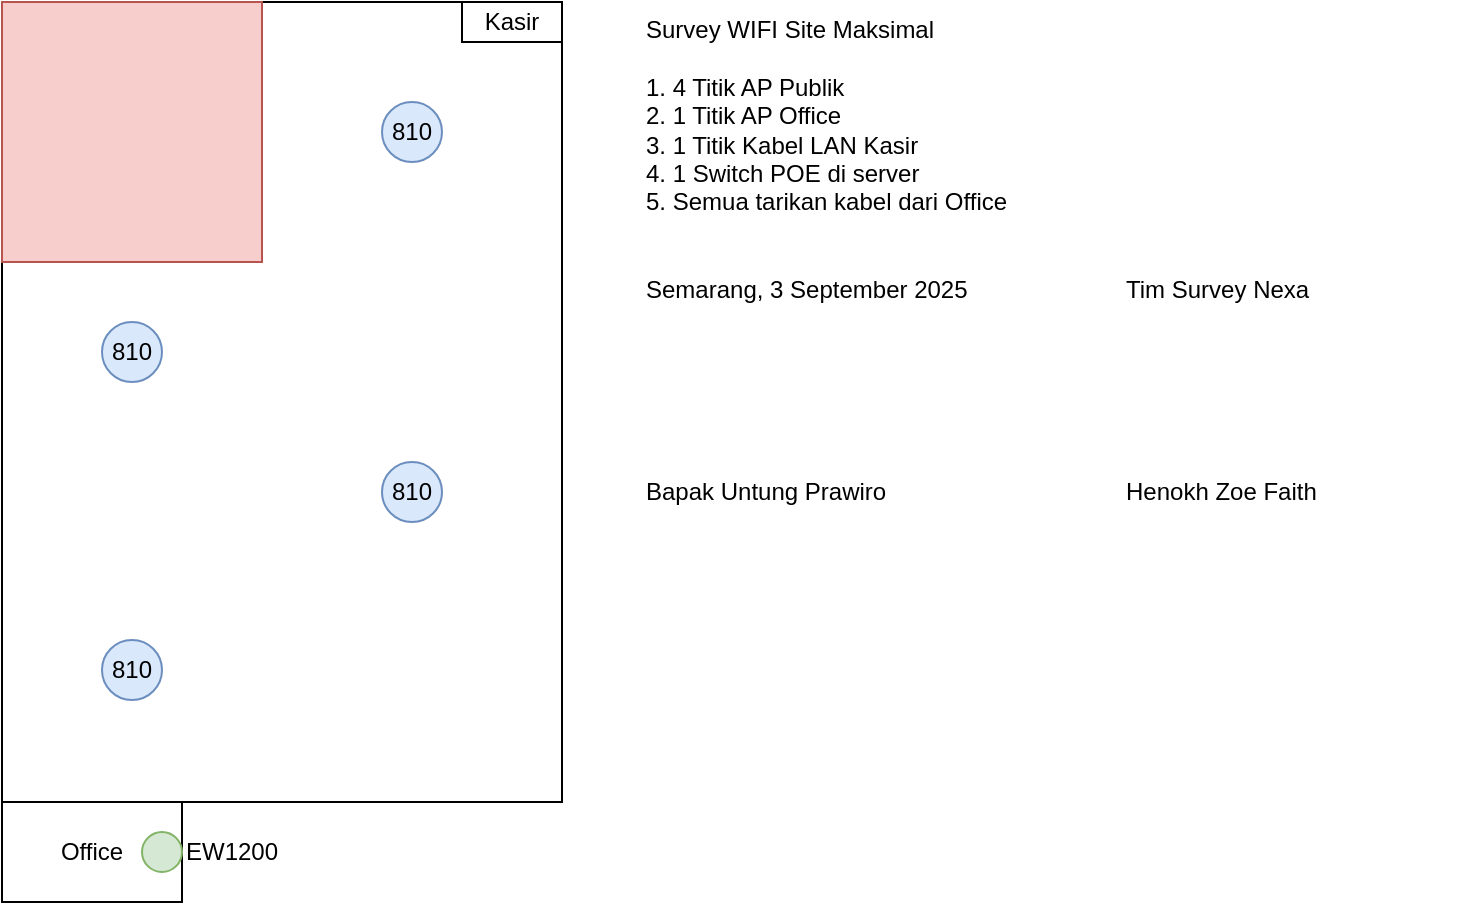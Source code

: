 <mxfile version="28.1.2">
  <diagram name="Page-1" id="RcM-BARpL1GyZL29gmBR">
    <mxGraphModel dx="658" dy="522" grid="1" gridSize="10" guides="1" tooltips="1" connect="1" arrows="1" fold="1" page="1" pageScale="1" pageWidth="1169" pageHeight="827" math="0" shadow="0">
      <root>
        <mxCell id="0" />
        <mxCell id="1" parent="0" />
        <mxCell id="BevosnqfY1JBNrieOy5a-1" value="" style="rounded=0;whiteSpace=wrap;html=1;" vertex="1" parent="1">
          <mxGeometry x="120" y="80" width="280" height="400" as="geometry" />
        </mxCell>
        <mxCell id="BevosnqfY1JBNrieOy5a-2" value="" style="rounded=0;whiteSpace=wrap;html=1;fillColor=#f8cecc;strokeColor=#b85450;" vertex="1" parent="1">
          <mxGeometry x="120" y="80" width="130" height="130" as="geometry" />
        </mxCell>
        <mxCell id="BevosnqfY1JBNrieOy5a-4" value="810" style="ellipse;whiteSpace=wrap;html=1;aspect=fixed;fillColor=#dae8fc;strokeColor=#6c8ebf;" vertex="1" parent="1">
          <mxGeometry x="310" y="130" width="30" height="30" as="geometry" />
        </mxCell>
        <mxCell id="BevosnqfY1JBNrieOy5a-5" value="810" style="ellipse;whiteSpace=wrap;html=1;aspect=fixed;fillColor=#dae8fc;strokeColor=#6c8ebf;" vertex="1" parent="1">
          <mxGeometry x="170" y="240" width="30" height="30" as="geometry" />
        </mxCell>
        <mxCell id="BevosnqfY1JBNrieOy5a-6" value="810" style="ellipse;whiteSpace=wrap;html=1;aspect=fixed;fillColor=#dae8fc;strokeColor=#6c8ebf;" vertex="1" parent="1">
          <mxGeometry x="170" y="399" width="30" height="30" as="geometry" />
        </mxCell>
        <mxCell id="BevosnqfY1JBNrieOy5a-7" value="810" style="ellipse;whiteSpace=wrap;html=1;aspect=fixed;fillColor=#dae8fc;strokeColor=#6c8ebf;" vertex="1" parent="1">
          <mxGeometry x="310" y="310" width="30" height="30" as="geometry" />
        </mxCell>
        <mxCell id="BevosnqfY1JBNrieOy5a-8" value="Kasir" style="rounded=0;whiteSpace=wrap;html=1;" vertex="1" parent="1">
          <mxGeometry x="350" y="80" width="50" height="20" as="geometry" />
        </mxCell>
        <mxCell id="BevosnqfY1JBNrieOy5a-9" value="Office" style="rounded=0;whiteSpace=wrap;html=1;" vertex="1" parent="1">
          <mxGeometry x="120" y="480" width="90" height="50" as="geometry" />
        </mxCell>
        <mxCell id="BevosnqfY1JBNrieOy5a-10" value="Survey WIFI Site Maksimal&lt;div&gt;&lt;br&gt;&lt;/div&gt;&lt;div&gt;1. 4 Titik AP Publik&lt;/div&gt;&lt;div&gt;2. 1 Titik AP Office&lt;/div&gt;&lt;div&gt;3. 1 Titik Kabel LAN Kasir&lt;/div&gt;&lt;div&gt;4. 1 Switch POE di server&lt;/div&gt;&lt;div&gt;5. Semua tarikan kabel dari Office&lt;/div&gt;" style="text;html=1;align=left;verticalAlign=top;whiteSpace=wrap;rounded=0;" vertex="1" parent="1">
          <mxGeometry x="440" y="80" width="250" height="120" as="geometry" />
        </mxCell>
        <mxCell id="BevosnqfY1JBNrieOy5a-11" value="Semarang, 3 September 2025&lt;div&gt;&lt;br&gt;&lt;/div&gt;&lt;div&gt;&lt;br&gt;&lt;/div&gt;&lt;div&gt;&lt;br&gt;&lt;/div&gt;&lt;div&gt;&lt;br&gt;&lt;/div&gt;&lt;div&gt;&lt;br&gt;&lt;/div&gt;&lt;div&gt;&lt;br&gt;&lt;/div&gt;&lt;div&gt;Bapak Untung Prawiro&lt;/div&gt;" style="text;html=1;align=left;verticalAlign=top;whiteSpace=wrap;rounded=0;" vertex="1" parent="1">
          <mxGeometry x="440" y="210" width="170" height="140" as="geometry" />
        </mxCell>
        <mxCell id="BevosnqfY1JBNrieOy5a-12" value="Tim Survey Nexa&lt;br&gt;&lt;div&gt;&lt;br&gt;&lt;/div&gt;&lt;div&gt;&lt;br&gt;&lt;/div&gt;&lt;div&gt;&lt;br&gt;&lt;/div&gt;&lt;div&gt;&lt;br&gt;&lt;/div&gt;&lt;div&gt;&lt;br&gt;&lt;/div&gt;&lt;div&gt;&lt;br&gt;&lt;/div&gt;&lt;div&gt;Henokh Zoe Faith&lt;/div&gt;" style="text;html=1;align=left;verticalAlign=top;whiteSpace=wrap;rounded=0;" vertex="1" parent="1">
          <mxGeometry x="680" y="210" width="170" height="140" as="geometry" />
        </mxCell>
        <mxCell id="BevosnqfY1JBNrieOy5a-13" value="EW1200" style="ellipse;whiteSpace=wrap;html=1;aspect=fixed;fillColor=#d5e8d4;strokeColor=#82b366;labelPosition=right;verticalLabelPosition=middle;align=left;verticalAlign=middle;" vertex="1" parent="1">
          <mxGeometry x="190" y="495" width="20" height="20" as="geometry" />
        </mxCell>
      </root>
    </mxGraphModel>
  </diagram>
</mxfile>
